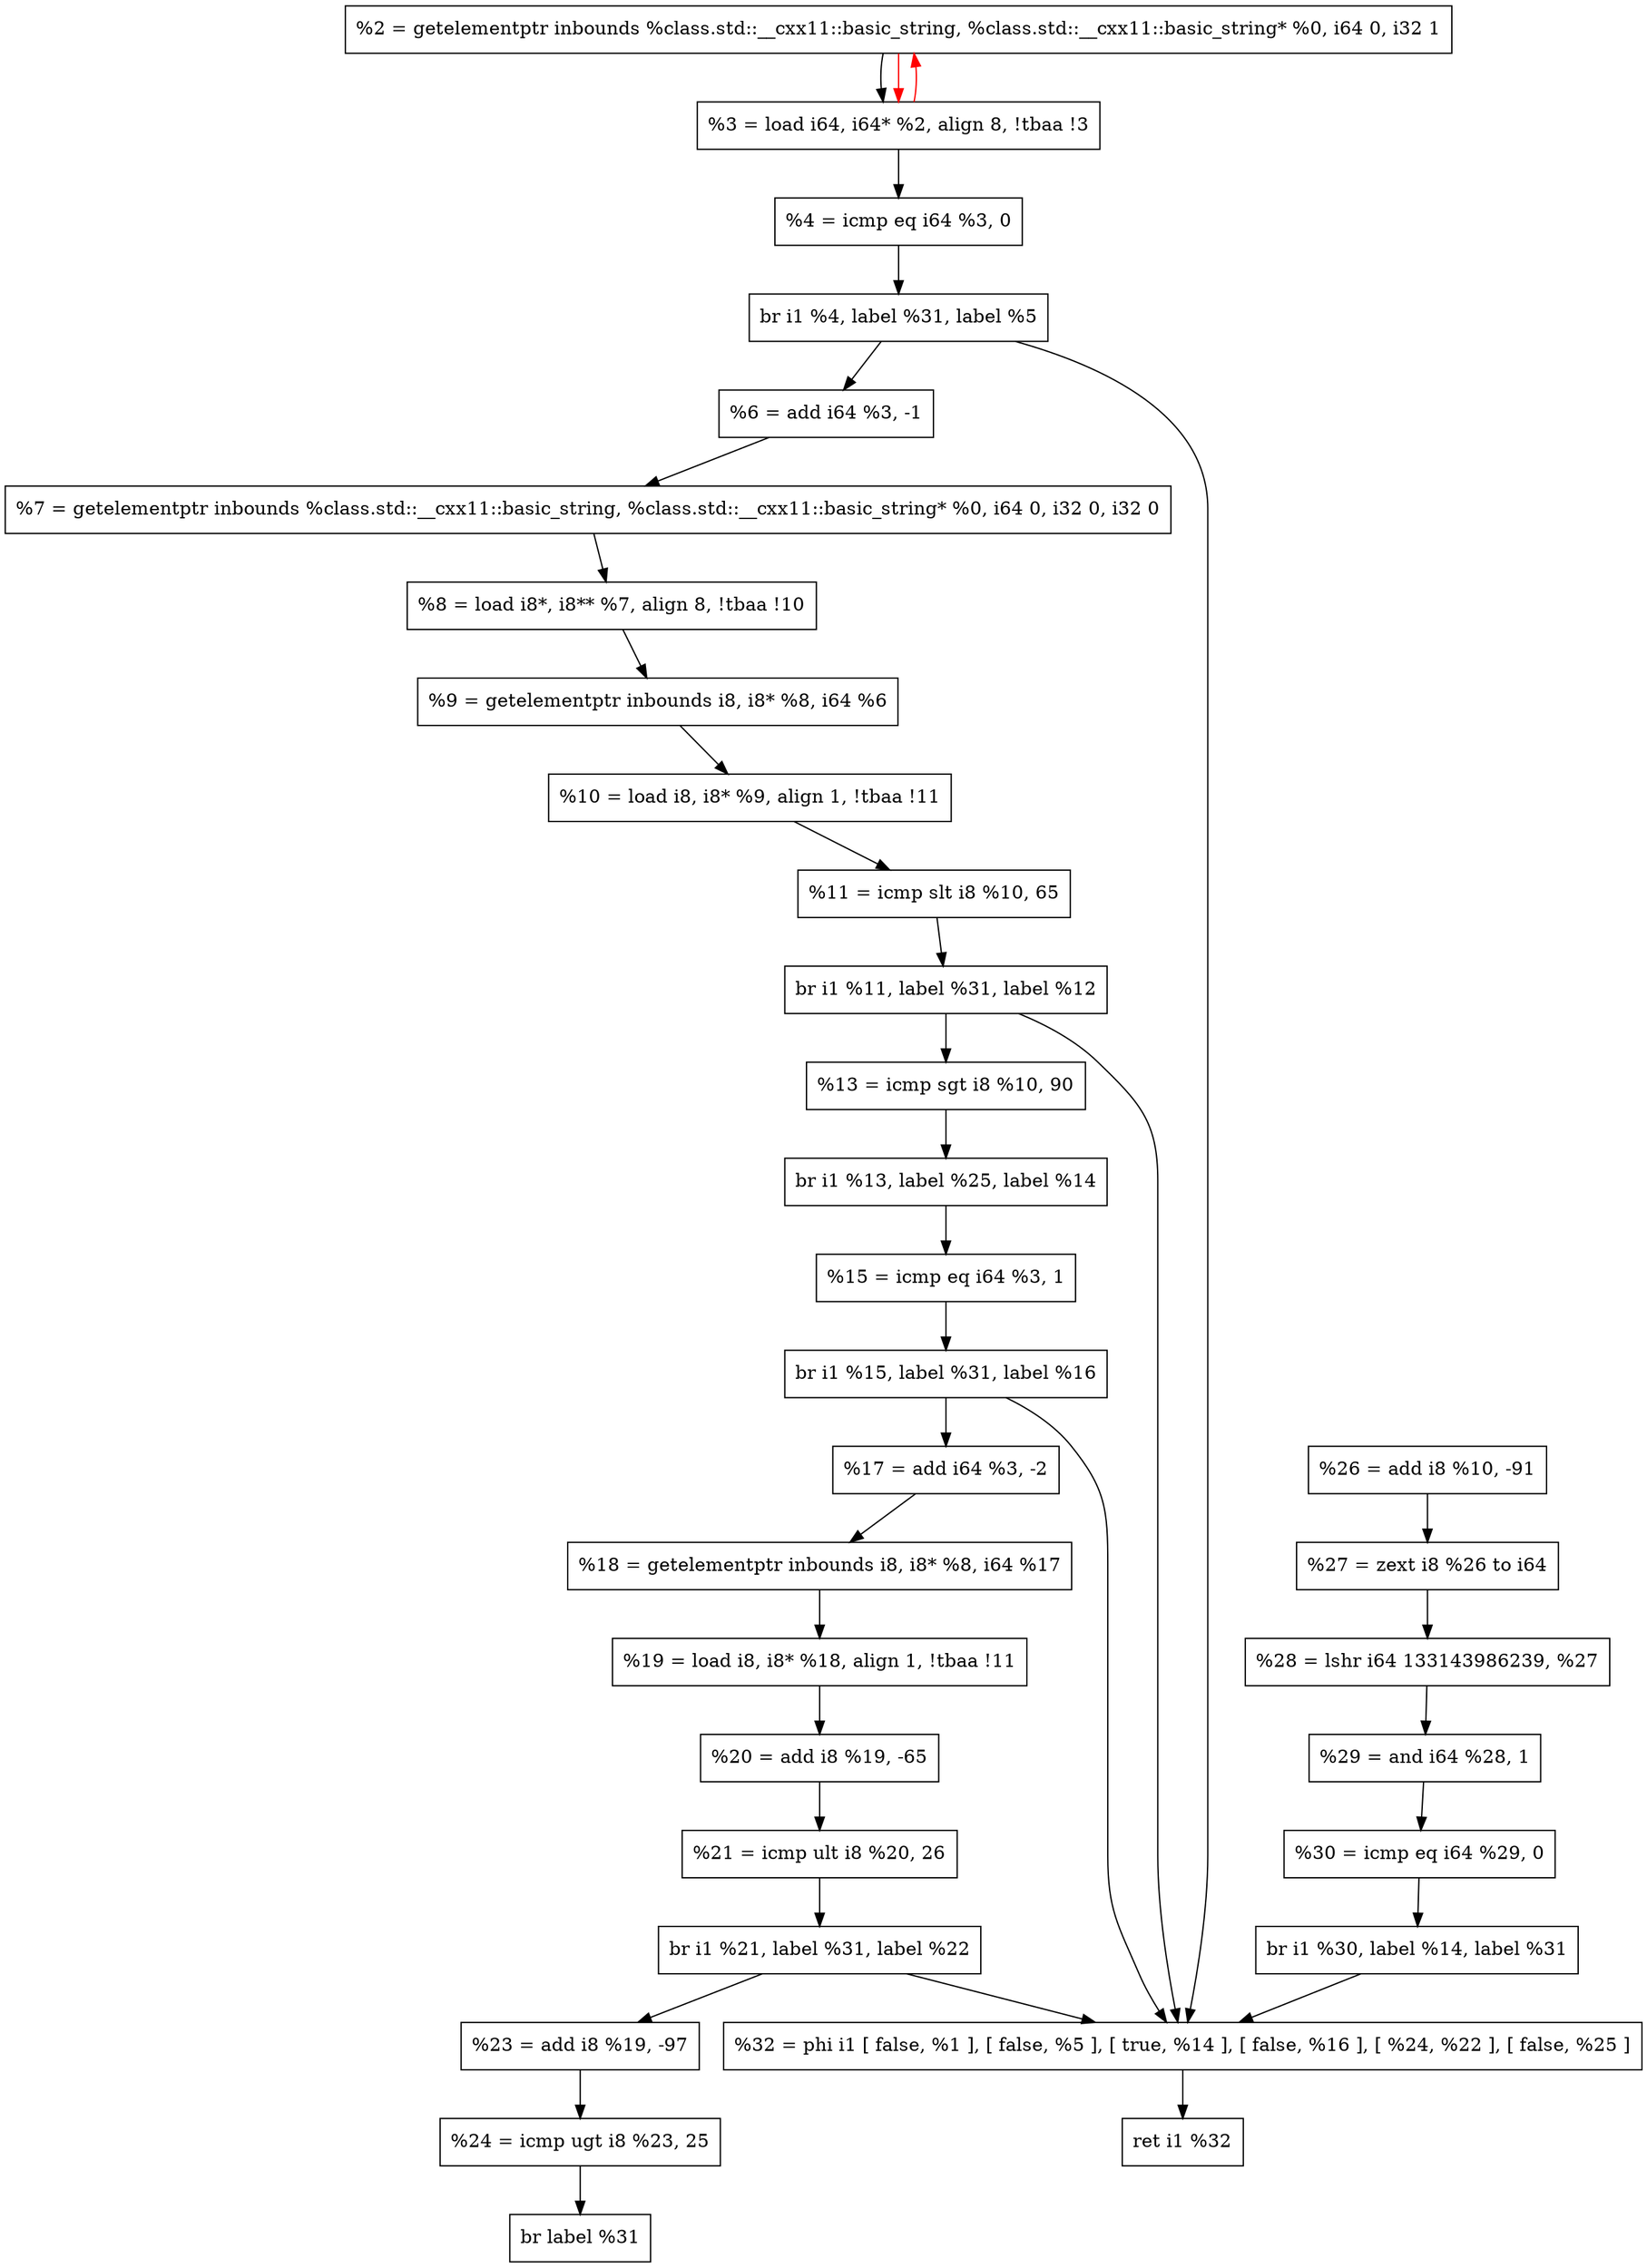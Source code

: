 digraph "DFG for'check_if_last_char_is_a_letterNSt7__cxx1112basic_stringIcSt11char_traitsIcESaIcEEE' function" {
Node0x55ad3df2a950[shape=record, label=" %2 = getelementptr inbounds %class.std::__cxx11::basic_string, %class.std::__cxx11::basic_string* %0, i64 0, i32 1"];
Node0x55ad3df2aa30[shape=record, label=" %3 = load i64, i64* %2, align 8, !tbaa !3"];
Node0x55ad3df2ab50[shape=record, label=" %4 = icmp eq i64 %3, 0"];
Node0x55ad3df2ac50[shape=record, label=" br i1 %4, label %31, label %5"];
Node0x55ad3df2ad20[shape=record, label=" %6 = add i64 %3, -1"];
Node0x55ad3df2ae00[shape=record, label=" %7 = getelementptr inbounds %class.std::__cxx11::basic_string, %class.std::__cxx11::basic_string* %0, i64 0, i32 0, i32 0"];
Node0x55ad3df2aee0[shape=record, label=" %8 = load i8*, i8** %7, align 8, !tbaa !10"];
Node0x55ad3df2afc0[shape=record, label=" %9 = getelementptr inbounds i8, i8* %8, i64 %6"];
Node0x55ad3df2b0a0[shape=record, label=" %10 = load i8, i8* %9, align 1, !tbaa !11"];
Node0x55ad3df2b180[shape=record, label=" %11 = icmp slt i8 %10, 65"];
Node0x55ad3df2b260[shape=record, label=" br i1 %11, label %31, label %12"];
Node0x55ad3df2b340[shape=record, label=" %13 = icmp sgt i8 %10, 90"];
Node0x55ad3df2b420[shape=record, label=" br i1 %13, label %25, label %14"];
Node0x55ad3df2b500[shape=record, label=" %15 = icmp eq i64 %3, 1"];
Node0x55ad3df2b5e0[shape=record, label=" br i1 %15, label %31, label %16"];
Node0x55ad3df2b6c0[shape=record, label=" %17 = add i64 %3, -2"];
Node0x55ad3df2b7a0[shape=record, label=" %18 = getelementptr inbounds i8, i8* %8, i64 %17"];
Node0x55ad3df2b880[shape=record, label=" %19 = load i8, i8* %18, align 1, !tbaa !11"];
Node0x55ad3df2b960[shape=record, label=" %20 = add i8 %19, -65"];
Node0x55ad3df2ba40[shape=record, label=" %21 = icmp ult i8 %20, 26"];
Node0x55ad3df2bb20[shape=record, label=" br i1 %21, label %31, label %22"];
Node0x55ad3df2bc00[shape=record, label=" %23 = add i8 %19, -97"];
Node0x55ad3df2bce0[shape=record, label=" %24 = icmp ugt i8 %23, 25"];
Node0x55ad3df2bdc0[shape=record, label=" br label %31"];
Node0x55ad3df2bea0[shape=record, label=" %26 = add i8 %10, -91"];
Node0x55ad3df2bf80[shape=record, label=" %27 = zext i8 %26 to i64"];
Node0x55ad3df2c060[shape=record, label=" %28 = lshr i64 133143986239, %27"];
Node0x55ad3df2c140[shape=record, label=" %29 = and i64 %28, 1"];
Node0x55ad3df2c220[shape=record, label=" %30 = icmp eq i64 %29, 0"];
Node0x55ad3df2c300[shape=record, label=" br i1 %30, label %14, label %31"];
Node0x55ad3df2c3e0[shape=record, label=" %32 = phi i1 [ false, %1 ], [ false, %5 ], [ true, %14 ], [ false, %16 ], [ %24, %22 ], [ false, %25 ]"];
Node0x55ad3df2c4c0[shape=record, label=" ret i1 %32"];
Node0x55ad3df2a950 -> Node0x55ad3df2aa30
Node0x55ad3df2aa30 -> Node0x55ad3df2ab50
Node0x55ad3df2ab50 -> Node0x55ad3df2ac50
Node0x55ad3df2ac50 -> Node0x55ad3df2ad20
Node0x55ad3df2ac50 -> Node0x55ad3df2c3e0
Node0x55ad3df2ad20 -> Node0x55ad3df2ae00
Node0x55ad3df2ae00 -> Node0x55ad3df2aee0
Node0x55ad3df2aee0 -> Node0x55ad3df2afc0
Node0x55ad3df2afc0 -> Node0x55ad3df2b0a0
Node0x55ad3df2b0a0 -> Node0x55ad3df2b180
Node0x55ad3df2b180 -> Node0x55ad3df2b260
Node0x55ad3df2b260 -> Node0x55ad3df2c3e0
Node0x55ad3df2b260 -> Node0x55ad3df2b340
Node0x55ad3df2b340 -> Node0x55ad3df2b420
Node0x55ad3df2b420 -> Node0x55ad3df2b500
Node0x55ad3df2b500 -> Node0x55ad3df2b5e0
Node0x55ad3df2b5e0 -> Node0x55ad3df2c3e0
Node0x55ad3df2b5e0 -> Node0x55ad3df2b6c0
Node0x55ad3df2b6c0 -> Node0x55ad3df2b7a0
Node0x55ad3df2b7a0 -> Node0x55ad3df2b880
Node0x55ad3df2b880 -> Node0x55ad3df2b960
Node0x55ad3df2b960 -> Node0x55ad3df2ba40
Node0x55ad3df2ba40 -> Node0x55ad3df2bb20
Node0x55ad3df2bb20 -> Node0x55ad3df2c3e0
Node0x55ad3df2bb20 -> Node0x55ad3df2bc00
Node0x55ad3df2bc00 -> Node0x55ad3df2bce0
Node0x55ad3df2bce0 -> Node0x55ad3df2bdc0
Node0x55ad3df2bea0 -> Node0x55ad3df2bf80
Node0x55ad3df2bf80 -> Node0x55ad3df2c060
Node0x55ad3df2c060 -> Node0x55ad3df2c140
Node0x55ad3df2c140 -> Node0x55ad3df2c220
Node0x55ad3df2c220 -> Node0x55ad3df2c300
Node0x55ad3df2c300 -> Node0x55ad3df2c3e0
Node0x55ad3df2c3e0 -> Node0x55ad3df2c4c0
edge [color=red]
Node0x55ad3df2a950 -> Node0x55ad3df2aa30
Node0x55ad3df2aa30 -> Node0x55ad3df2a950
}